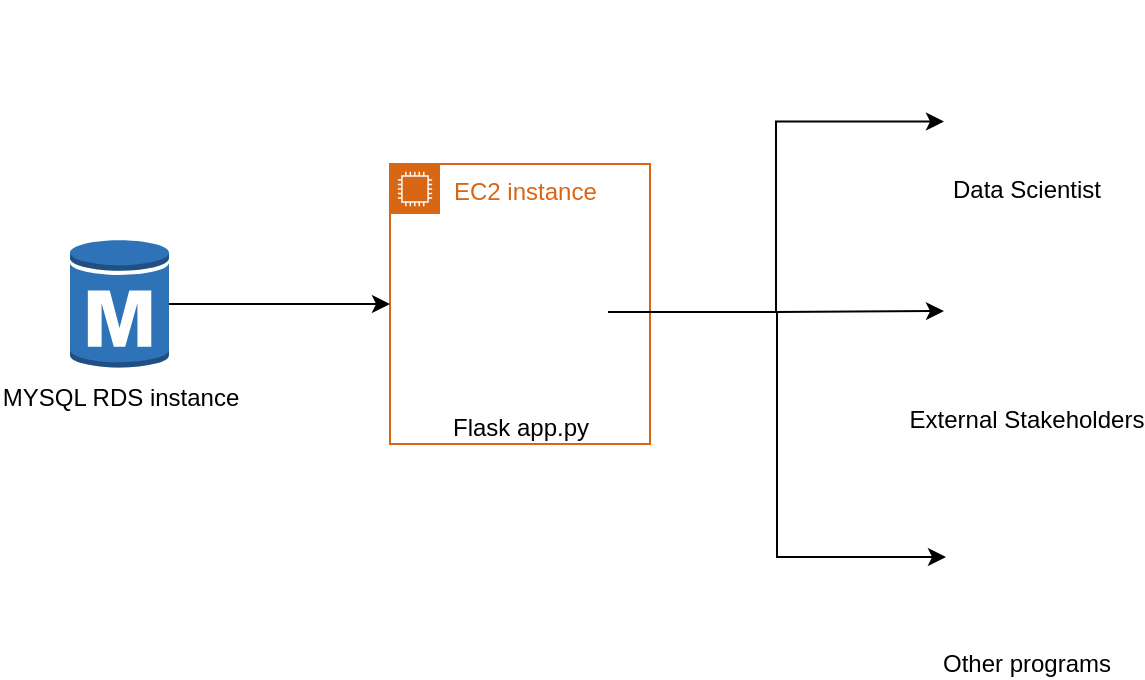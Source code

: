<mxfile version="20.3.3" type="device"><diagram id="Lh-UU8hSJPp-3neA0Lls" name="Page-1"><mxGraphModel dx="1422" dy="762" grid="0" gridSize="10" guides="1" tooltips="1" connect="1" arrows="1" fold="1" page="1" pageScale="1" pageWidth="850" pageHeight="1100" math="0" shadow="0"><root><mxCell id="0"/><mxCell id="1" parent="0"/><mxCell id="zQGFGdIl8NX7Cf4407FZ-1" value="EC2 instance" style="points=[[0,0],[0.25,0],[0.5,0],[0.75,0],[1,0],[1,0.25],[1,0.5],[1,0.75],[1,1],[0.75,1],[0.5,1],[0.25,1],[0,1],[0,0.75],[0,0.5],[0,0.25]];outlineConnect=0;gradientColor=none;html=1;whiteSpace=wrap;fontSize=12;fontStyle=0;container=1;pointerEvents=0;collapsible=0;recursiveResize=0;shape=mxgraph.aws4.group;grIcon=mxgraph.aws4.group_ec2_instance_contents;strokeColor=#D86613;fillColor=none;verticalAlign=top;align=left;spacingLeft=30;fontColor=#D86613;dashed=0;" vertex="1" parent="1"><mxGeometry x="210" y="160" width="130" height="140" as="geometry"/></mxCell><mxCell id="zQGFGdIl8NX7Cf4407FZ-2" value="Flask app.py" style="shape=image;html=1;verticalAlign=top;verticalLabelPosition=bottom;labelBackgroundColor=#ffffff;imageAspect=0;aspect=fixed;image=https://cdn1.iconfinder.com/data/icons/DarkGlass_Reworked/128x128/mimetypes/source_py.png" vertex="1" parent="zQGFGdIl8NX7Cf4407FZ-1"><mxGeometry x="21" y="30" width="88" height="88" as="geometry"/></mxCell><mxCell id="zQGFGdIl8NX7Cf4407FZ-8" style="edgeStyle=orthogonalEdgeStyle;rounded=0;orthogonalLoop=1;jettySize=auto;html=1;entryX=0;entryY=0.5;entryDx=0;entryDy=0;" edge="1" parent="1" source="zQGFGdIl8NX7Cf4407FZ-4" target="zQGFGdIl8NX7Cf4407FZ-1"><mxGeometry relative="1" as="geometry"/></mxCell><mxCell id="zQGFGdIl8NX7Cf4407FZ-4" value="MYSQL RDS instance" style="outlineConnect=0;dashed=0;verticalLabelPosition=bottom;verticalAlign=top;align=center;html=1;shape=mxgraph.aws3.rds_db_instance;fillColor=#2E73B8;gradientColor=none;" vertex="1" parent="1"><mxGeometry x="50" y="197" width="49.5" height="66" as="geometry"/></mxCell><mxCell id="zQGFGdIl8NX7Cf4407FZ-9" value="Data Scientist" style="shape=image;html=1;verticalAlign=top;verticalLabelPosition=bottom;labelBackgroundColor=#ffffff;imageAspect=0;aspect=fixed;image=https://cdn2.iconfinder.com/data/icons/business-and-education-1/512/150_Sensor_body_Data_Human_Science_technology_smart-128.png" vertex="1" parent="1"><mxGeometry x="487" y="78" width="81" height="81" as="geometry"/></mxCell><mxCell id="zQGFGdIl8NX7Cf4407FZ-12" value="External Stakeholders" style="shape=image;html=1;verticalAlign=top;verticalLabelPosition=bottom;labelBackgroundColor=#ffffff;imageAspect=0;aspect=fixed;image=https://cdn2.iconfinder.com/data/icons/business-and-education-1/512/150_Sensor_body_Data_Human_Science_technology_smart-128.png" vertex="1" parent="1"><mxGeometry x="487" y="193" width="81" height="81" as="geometry"/></mxCell><mxCell id="zQGFGdIl8NX7Cf4407FZ-14" value="Other programs" style="shape=image;html=1;verticalAlign=top;verticalLabelPosition=bottom;labelBackgroundColor=#ffffff;imageAspect=0;aspect=fixed;image=https://cdn2.iconfinder.com/data/icons/competitive-strategy-and-corporate-training/512/193_software_App_application_file_program_app_development-128.png" vertex="1" parent="1"><mxGeometry x="488" y="317" width="79" height="79" as="geometry"/></mxCell><mxCell id="zQGFGdIl8NX7Cf4407FZ-15" style="edgeStyle=orthogonalEdgeStyle;rounded=0;orthogonalLoop=1;jettySize=auto;html=1;entryX=0;entryY=0.75;entryDx=0;entryDy=0;" edge="1" parent="1" source="zQGFGdIl8NX7Cf4407FZ-2" target="zQGFGdIl8NX7Cf4407FZ-9"><mxGeometry relative="1" as="geometry"/></mxCell><mxCell id="zQGFGdIl8NX7Cf4407FZ-16" style="edgeStyle=orthogonalEdgeStyle;rounded=0;orthogonalLoop=1;jettySize=auto;html=1;" edge="1" parent="1" source="zQGFGdIl8NX7Cf4407FZ-2" target="zQGFGdIl8NX7Cf4407FZ-12"><mxGeometry relative="1" as="geometry"/></mxCell><mxCell id="zQGFGdIl8NX7Cf4407FZ-17" style="edgeStyle=orthogonalEdgeStyle;rounded=0;orthogonalLoop=1;jettySize=auto;html=1;entryX=0;entryY=0.5;entryDx=0;entryDy=0;" edge="1" parent="1" source="zQGFGdIl8NX7Cf4407FZ-2" target="zQGFGdIl8NX7Cf4407FZ-14"><mxGeometry relative="1" as="geometry"/></mxCell></root></mxGraphModel></diagram></mxfile>